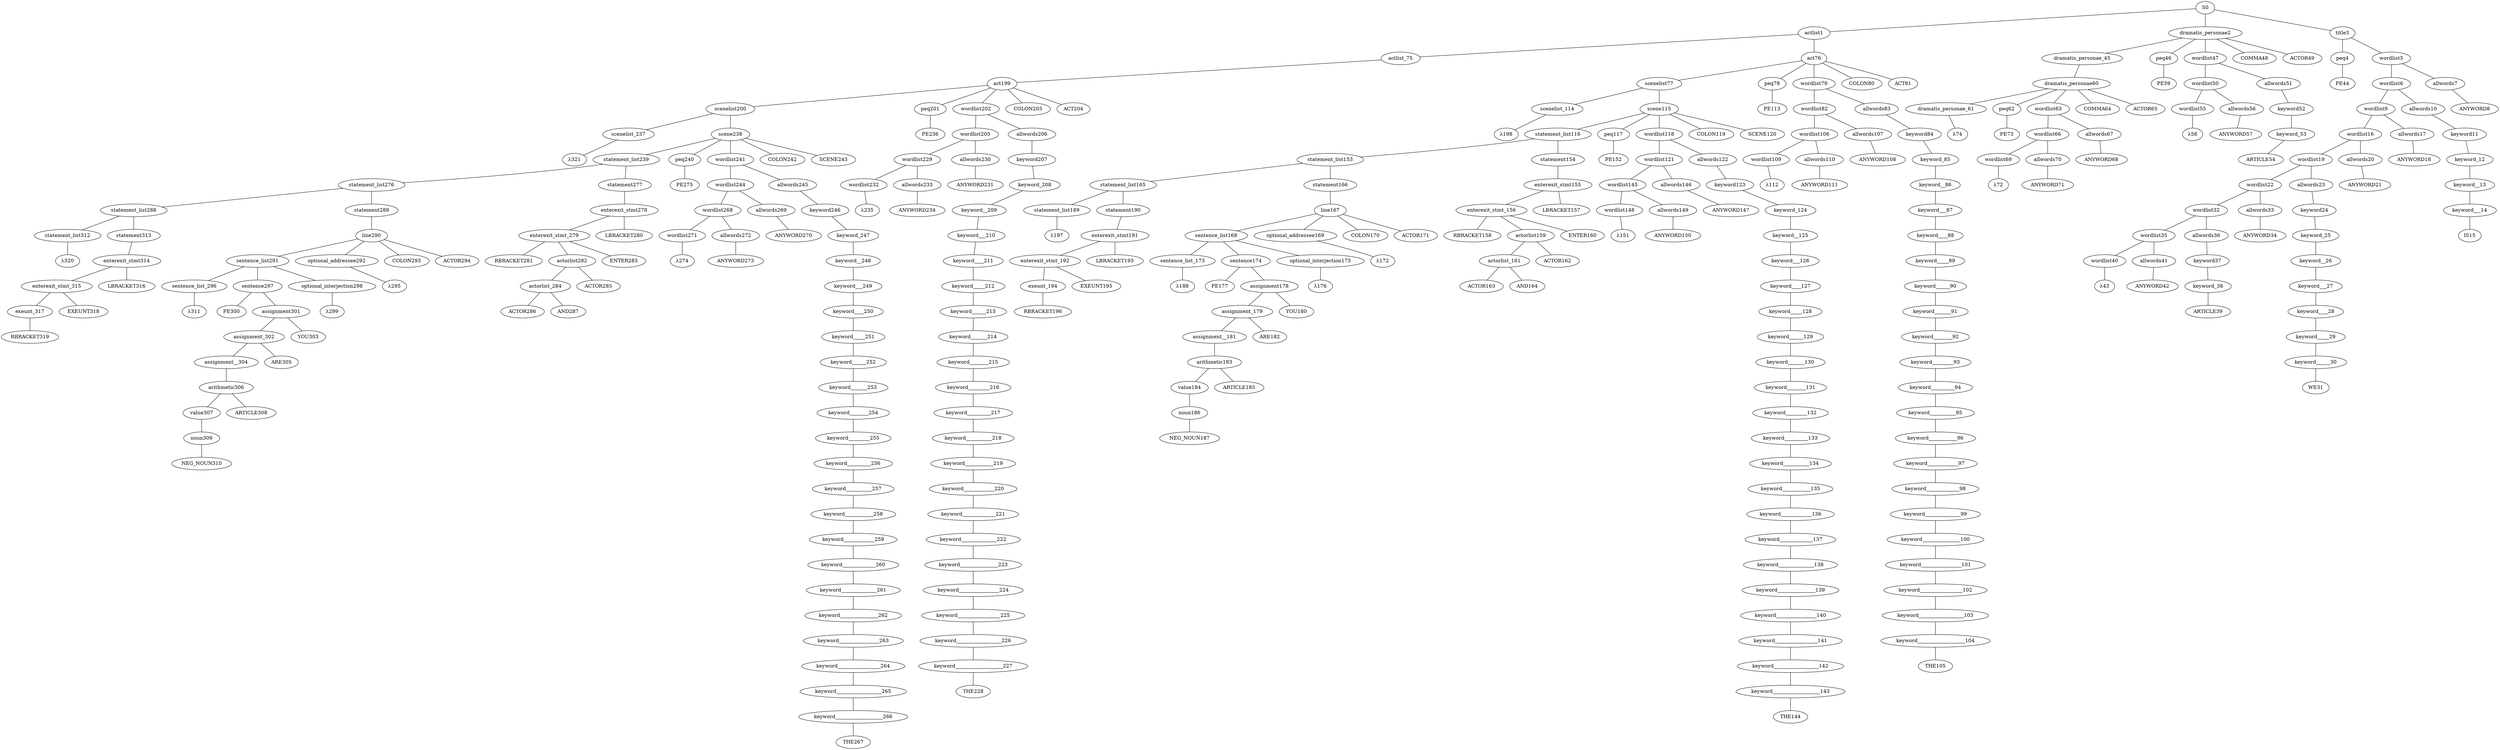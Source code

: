 strict graph {
	S0 -- actlist1
	S0 -- dramatis_personae2
	S0 -- title3

	title3 -- peq4
	title3 -- wordlist5

	wordlist5 -- wordlist6
	wordlist5 -- allwords7

	allwords7 -- ANYWORD8


	wordlist6 -- wordlist9
	wordlist6 -- allwords10

	allwords10 -- keyword11

	keyword11 -- keyword_12

	keyword_12 -- keyword__13

	keyword__13 -- keyword___14

	keyword___14 -- IS15


	wordlist9 -- wordlist16
	wordlist9 -- allwords17

	allwords17 -- ANYWORD18


	wordlist16 -- wordlist19
	wordlist16 -- allwords20

	allwords20 -- ANYWORD21


	wordlist19 -- wordlist22
	wordlist19 -- allwords23

	allwords23 -- keyword24

	keyword24 -- keyword_25

	keyword_25 -- keyword__26

	keyword__26 -- keyword___27

	keyword___27 -- keyword____28

	keyword____28 -- keyword_____29

	keyword_____29 -- keyword______30

	keyword______30 -- WE31


	wordlist22 -- wordlist32
	wordlist22 -- allwords33

	allwords33 -- ANYWORD34


	wordlist32 -- wordlist35
	wordlist32 -- allwords36

	allwords36 -- keyword37

	keyword37 -- keyword_38

	keyword_38 -- ARTICLE39


	wordlist35 -- wordlist40
	wordlist35 -- allwords41

	allwords41 -- ANYWORD42


	wordlist40 -- λ43

	peq4 -- PE44


	dramatis_personae2 -- dramatis_personae_45
	dramatis_personae2 -- peq46
	dramatis_personae2 -- wordlist47
	dramatis_personae2 -- COMMA48
	dramatis_personae2 -- ACTOR49



	wordlist47 -- wordlist50
	wordlist47 -- allwords51

	allwords51 -- keyword52

	keyword52 -- keyword_53

	keyword_53 -- ARTICLE54


	wordlist50 -- wordlist55
	wordlist50 -- allwords56

	allwords56 -- ANYWORD57


	wordlist55 -- λ58

	peq46 -- PE59


	dramatis_personae_45 -- dramatis_personae60

	dramatis_personae60 -- dramatis_personae_61
	dramatis_personae60 -- peq62
	dramatis_personae60 -- wordlist63
	dramatis_personae60 -- COMMA64
	dramatis_personae60 -- ACTOR65



	wordlist63 -- wordlist66
	wordlist63 -- allwords67

	allwords67 -- ANYWORD68


	wordlist66 -- wordlist69
	wordlist66 -- allwords70

	allwords70 -- ANYWORD71


	wordlist69 -- λ72

	peq62 -- PE73


	dramatis_personae_61 -- λ74

	actlist1 -- actlist_75
	actlist1 -- act76

	act76 -- scenelist77
	act76 -- peq78
	act76 -- wordlist79
	act76 -- COLON80
	act76 -- ACT81



	wordlist79 -- wordlist82
	wordlist79 -- allwords83

	allwords83 -- keyword84

	keyword84 -- keyword_85

	keyword_85 -- keyword__86

	keyword__86 -- keyword___87

	keyword___87 -- keyword____88

	keyword____88 -- keyword_____89

	keyword_____89 -- keyword______90

	keyword______90 -- keyword_______91

	keyword_______91 -- keyword________92

	keyword________92 -- keyword_________93

	keyword_________93 -- keyword__________94

	keyword__________94 -- keyword___________95

	keyword___________95 -- keyword____________96

	keyword____________96 -- keyword_____________97

	keyword_____________97 -- keyword______________98

	keyword______________98 -- keyword_______________99

	keyword_______________99 -- keyword________________100

	keyword________________100 -- keyword_________________101

	keyword_________________101 -- keyword__________________102

	keyword__________________102 -- keyword___________________103

	keyword___________________103 -- keyword____________________104

	keyword____________________104 -- THE105


	wordlist82 -- wordlist106
	wordlist82 -- allwords107

	allwords107 -- ANYWORD108


	wordlist106 -- wordlist109
	wordlist106 -- allwords110

	allwords110 -- ANYWORD111


	wordlist109 -- λ112

	peq78 -- PE113


	scenelist77 -- scenelist_114
	scenelist77 -- scene115

	scene115 -- statement_list116
	scene115 -- peq117
	scene115 -- wordlist118
	scene115 -- COLON119
	scene115 -- SCENE120



	wordlist118 -- wordlist121
	wordlist118 -- allwords122

	allwords122 -- keyword123

	keyword123 -- keyword_124

	keyword_124 -- keyword__125

	keyword__125 -- keyword___126

	keyword___126 -- keyword____127

	keyword____127 -- keyword_____128

	keyword_____128 -- keyword______129

	keyword______129 -- keyword_______130

	keyword_______130 -- keyword________131

	keyword________131 -- keyword_________132

	keyword_________132 -- keyword__________133

	keyword__________133 -- keyword___________134

	keyword___________134 -- keyword____________135

	keyword____________135 -- keyword_____________136

	keyword_____________136 -- keyword______________137

	keyword______________137 -- keyword_______________138

	keyword_______________138 -- keyword________________139

	keyword________________139 -- keyword_________________140

	keyword_________________140 -- keyword__________________141

	keyword__________________141 -- keyword___________________142

	keyword___________________142 -- keyword____________________143

	keyword____________________143 -- THE144


	wordlist121 -- wordlist145
	wordlist121 -- allwords146

	allwords146 -- ANYWORD147


	wordlist145 -- wordlist148
	wordlist145 -- allwords149

	allwords149 -- ANYWORD150


	wordlist148 -- λ151

	peq117 -- PE152


	statement_list116 -- statement_list153
	statement_list116 -- statement154

	statement154 -- enterexit_stmt155

	enterexit_stmt155 -- enterexit_stmt_156
	enterexit_stmt155 -- LBRACKET157


	enterexit_stmt_156 -- RBRACKET158
	enterexit_stmt_156 -- actorlist159
	enterexit_stmt_156 -- ENTER160


	actorlist159 -- actorlist_161
	actorlist159 -- ACTOR162


	actorlist_161 -- ACTOR163
	actorlist_161 -- AND164




	statement_list153 -- statement_list165
	statement_list153 -- statement166

	statement166 -- line167

	line167 -- sentence_list168
	line167 -- optional_addressee169
	line167 -- COLON170
	line167 -- ACTOR171



	optional_addressee169 -- λ172

	sentence_list168 -- sentence_list_173
	sentence_list168 -- sentence174
	sentence_list168 -- optional_interjection175

	optional_interjection175 -- λ176

	sentence174 -- PE177
	sentence174 -- assignment178

	assignment178 -- assignment_179
	assignment178 -- YOU180


	assignment_179 -- assignment__181
	assignment_179 -- ARE182


	assignment__181 -- arithmetic183

	arithmetic183 -- value184
	arithmetic183 -- ARTICLE185


	value184 -- noun186

	noun186 -- NEG_NOUN187



	sentence_list_173 -- λ188

	statement_list165 -- statement_list189
	statement_list165 -- statement190

	statement190 -- enterexit_stmt191

	enterexit_stmt191 -- enterexit_stmt_192
	enterexit_stmt191 -- LBRACKET193


	enterexit_stmt_192 -- exeunt_194
	enterexit_stmt_192 -- EXEUNT195


	exeunt_194 -- RBRACKET196


	statement_list189 -- λ197

	scenelist_114 -- λ198

	actlist_75 -- act199

	act199 -- scenelist200
	act199 -- peq201
	act199 -- wordlist202
	act199 -- COLON203
	act199 -- ACT204



	wordlist202 -- wordlist205
	wordlist202 -- allwords206

	allwords206 -- keyword207

	keyword207 -- keyword_208

	keyword_208 -- keyword__209

	keyword__209 -- keyword___210

	keyword___210 -- keyword____211

	keyword____211 -- keyword_____212

	keyword_____212 -- keyword______213

	keyword______213 -- keyword_______214

	keyword_______214 -- keyword________215

	keyword________215 -- keyword_________216

	keyword_________216 -- keyword__________217

	keyword__________217 -- keyword___________218

	keyword___________218 -- keyword____________219

	keyword____________219 -- keyword_____________220

	keyword_____________220 -- keyword______________221

	keyword______________221 -- keyword_______________222

	keyword_______________222 -- keyword________________223

	keyword________________223 -- keyword_________________224

	keyword_________________224 -- keyword__________________225

	keyword__________________225 -- keyword___________________226

	keyword___________________226 -- keyword____________________227

	keyword____________________227 -- THE228


	wordlist205 -- wordlist229
	wordlist205 -- allwords230

	allwords230 -- ANYWORD231


	wordlist229 -- wordlist232
	wordlist229 -- allwords233

	allwords233 -- ANYWORD234


	wordlist232 -- λ235

	peq201 -- PE236


	scenelist200 -- scenelist_237
	scenelist200 -- scene238

	scene238 -- statement_list239
	scene238 -- peq240
	scene238 -- wordlist241
	scene238 -- COLON242
	scene238 -- SCENE243



	wordlist241 -- wordlist244
	wordlist241 -- allwords245

	allwords245 -- keyword246

	keyword246 -- keyword_247

	keyword_247 -- keyword__248

	keyword__248 -- keyword___249

	keyword___249 -- keyword____250

	keyword____250 -- keyword_____251

	keyword_____251 -- keyword______252

	keyword______252 -- keyword_______253

	keyword_______253 -- keyword________254

	keyword________254 -- keyword_________255

	keyword_________255 -- keyword__________256

	keyword__________256 -- keyword___________257

	keyword___________257 -- keyword____________258

	keyword____________258 -- keyword_____________259

	keyword_____________259 -- keyword______________260

	keyword______________260 -- keyword_______________261

	keyword_______________261 -- keyword________________262

	keyword________________262 -- keyword_________________263

	keyword_________________263 -- keyword__________________264

	keyword__________________264 -- keyword___________________265

	keyword___________________265 -- keyword____________________266

	keyword____________________266 -- THE267


	wordlist244 -- wordlist268
	wordlist244 -- allwords269

	allwords269 -- ANYWORD270


	wordlist268 -- wordlist271
	wordlist268 -- allwords272

	allwords272 -- ANYWORD273


	wordlist271 -- λ274

	peq240 -- PE275


	statement_list239 -- statement_list276
	statement_list239 -- statement277

	statement277 -- enterexit_stmt278

	enterexit_stmt278 -- enterexit_stmt_279
	enterexit_stmt278 -- LBRACKET280


	enterexit_stmt_279 -- RBRACKET281
	enterexit_stmt_279 -- actorlist282
	enterexit_stmt_279 -- ENTER283


	actorlist282 -- actorlist_284
	actorlist282 -- ACTOR285


	actorlist_284 -- ACTOR286
	actorlist_284 -- AND287




	statement_list276 -- statement_list288
	statement_list276 -- statement289

	statement289 -- line290

	line290 -- sentence_list291
	line290 -- optional_addressee292
	line290 -- COLON293
	line290 -- ACTOR294



	optional_addressee292 -- λ295

	sentence_list291 -- sentence_list_296
	sentence_list291 -- sentence297
	sentence_list291 -- optional_interjection298

	optional_interjection298 -- λ299

	sentence297 -- PE300
	sentence297 -- assignment301

	assignment301 -- assignment_302
	assignment301 -- YOU303


	assignment_302 -- assignment__304
	assignment_302 -- ARE305


	assignment__304 -- arithmetic306

	arithmetic306 -- value307
	arithmetic306 -- ARTICLE308


	value307 -- noun309

	noun309 -- NEG_NOUN310



	sentence_list_296 -- λ311

	statement_list288 -- statement_list312
	statement_list288 -- statement313

	statement313 -- enterexit_stmt314

	enterexit_stmt314 -- enterexit_stmt_315
	enterexit_stmt314 -- LBRACKET316


	enterexit_stmt_315 -- exeunt_317
	enterexit_stmt_315 -- EXEUNT318


	exeunt_317 -- RBRACKET319


	statement_list312 -- λ320

	scenelist_237 -- λ321


}